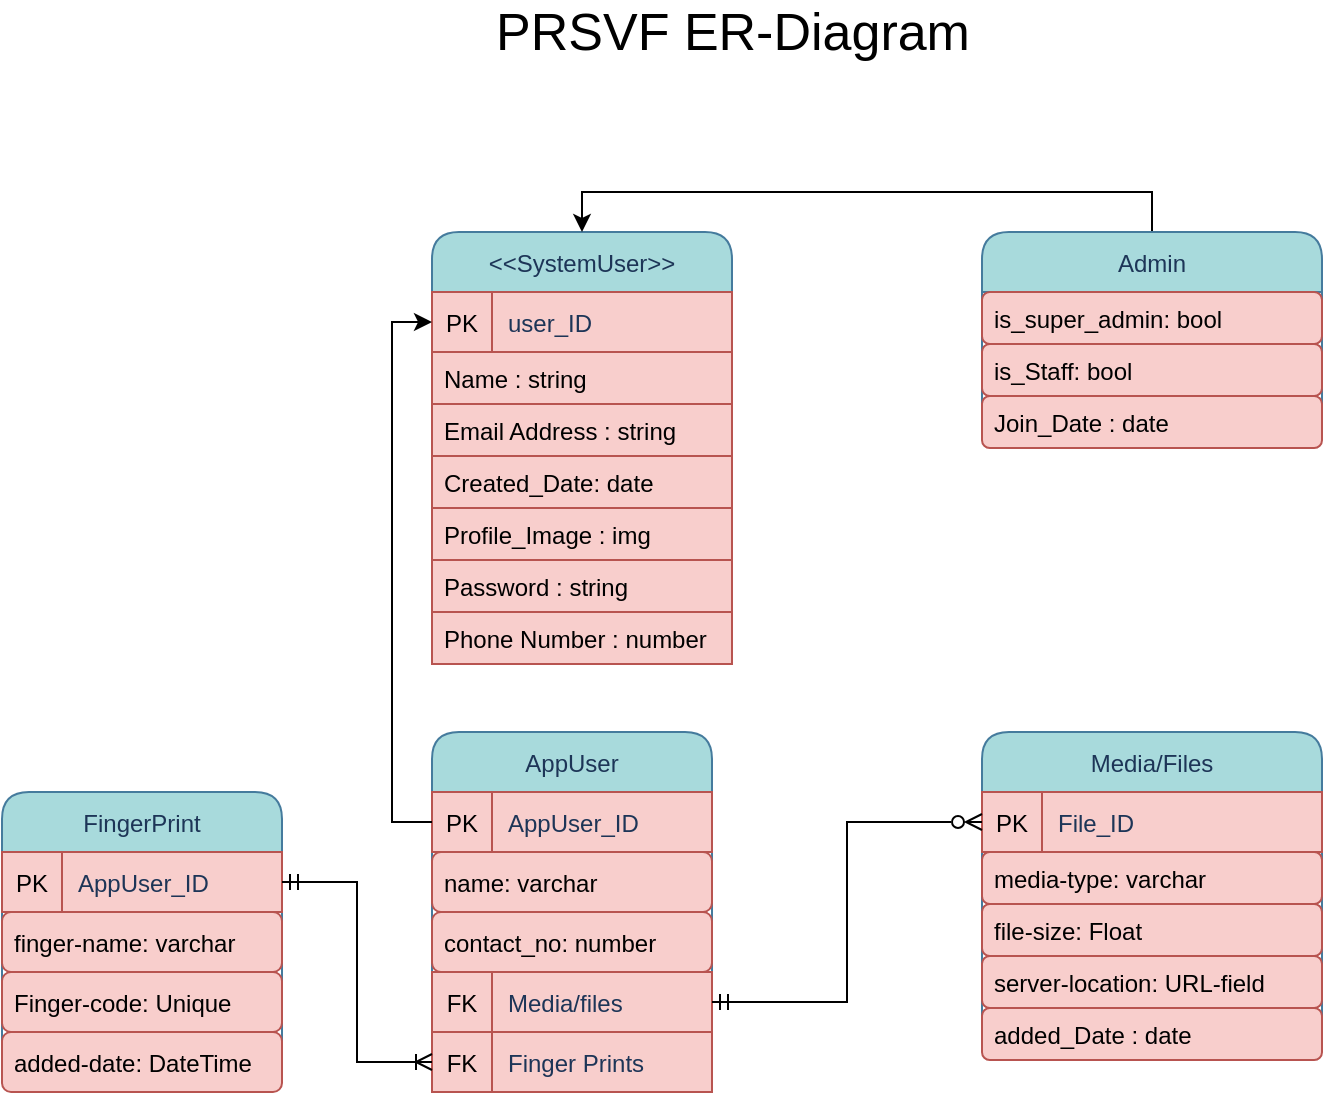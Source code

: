 <mxfile version="18.1.3" type="device"><diagram id="pDiGBoI9lQJmyKDAuhLE" name="Page-1"><mxGraphModel dx="1234" dy="683" grid="1" gridSize="10" guides="1" tooltips="1" connect="1" arrows="1" fold="1" page="1" pageScale="1" pageWidth="850" pageHeight="1100" math="0" shadow="0"><root><mxCell id="0"/><mxCell id="1" parent="0"/><mxCell id="FvrACNzIsoUMVTlNq9Hy-1" value="&lt;&lt;SystemUser&gt;&gt;" style="swimlane;fontStyle=0;childLayout=stackLayout;horizontal=1;startSize=30;horizontalStack=0;resizeParent=1;resizeParentMax=0;resizeLast=0;collapsible=1;marginBottom=0;rounded=1;fontColor=#1D3557;strokeColor=#457B9D;fillColor=#A8DADC;" vertex="1" parent="1"><mxGeometry x="275" y="120" width="150" height="216" as="geometry"/></mxCell><mxCell id="FvrACNzIsoUMVTlNq9Hy-2" value="" style="shape=table;startSize=0;container=1;collapsible=1;childLayout=tableLayout;fixedRows=1;rowLines=0;fontStyle=0;align=center;resizeLast=1;strokeColor=#b85450;fillColor=#f8cecc;rounded=1;sketch=0;fontColor=#000000;" vertex="1" parent="FvrACNzIsoUMVTlNq9Hy-1"><mxGeometry y="30" width="150" height="30" as="geometry"/></mxCell><mxCell id="FvrACNzIsoUMVTlNq9Hy-3" value="" style="shape=partialRectangle;collapsible=0;dropTarget=0;pointerEvents=0;fillColor=none;top=0;left=0;bottom=0;right=0;points=[[0,0.5],[1,0.5]];portConstraint=eastwest;rounded=0;sketch=0;fontColor=#1D3557;strokeColor=#457B9D;" vertex="1" parent="FvrACNzIsoUMVTlNq9Hy-2"><mxGeometry width="150" height="30" as="geometry"/></mxCell><mxCell id="FvrACNzIsoUMVTlNq9Hy-4" value="PK" style="shape=partialRectangle;connectable=0;fillColor=none;top=0;left=0;bottom=0;right=0;fontStyle=0;overflow=hidden;rounded=0;sketch=0;fontColor=#000000;strokeColor=#457B9D;" vertex="1" parent="FvrACNzIsoUMVTlNq9Hy-3"><mxGeometry width="30" height="30" as="geometry"><mxRectangle width="30" height="30" as="alternateBounds"/></mxGeometry></mxCell><mxCell id="FvrACNzIsoUMVTlNq9Hy-5" value="user_ID" style="shape=partialRectangle;connectable=0;fillColor=none;top=0;left=0;bottom=0;right=0;align=left;spacingLeft=6;fontStyle=0;overflow=hidden;rounded=0;sketch=0;fontColor=#1D3557;strokeColor=#457B9D;" vertex="1" parent="FvrACNzIsoUMVTlNq9Hy-3"><mxGeometry x="30" width="120" height="30" as="geometry"><mxRectangle width="120" height="30" as="alternateBounds"/></mxGeometry></mxCell><mxCell id="FvrACNzIsoUMVTlNq9Hy-6" value="Name : string" style="text;align=left;verticalAlign=top;spacingLeft=4;spacingRight=4;overflow=hidden;rotatable=0;points=[[0,0.5],[1,0.5]];portConstraint=eastwest;fillColor=#f8cecc;strokeColor=#b85450;" vertex="1" parent="FvrACNzIsoUMVTlNq9Hy-1"><mxGeometry y="60" width="150" height="26" as="geometry"/></mxCell><mxCell id="FvrACNzIsoUMVTlNq9Hy-7" value="Email Address : string" style="text;align=left;verticalAlign=top;spacingLeft=4;spacingRight=4;overflow=hidden;rotatable=0;points=[[0,0.5],[1,0.5]];portConstraint=eastwest;rounded=0;shadow=0;html=0;fillColor=#f8cecc;strokeColor=#b85450;" vertex="1" parent="FvrACNzIsoUMVTlNq9Hy-1"><mxGeometry y="86" width="150" height="26" as="geometry"/></mxCell><mxCell id="FvrACNzIsoUMVTlNq9Hy-8" value="Created_Date: date" style="text;align=left;verticalAlign=top;spacingLeft=4;spacingRight=4;overflow=hidden;rotatable=0;points=[[0,0.5],[1,0.5]];portConstraint=eastwest;rounded=0;shadow=0;html=0;fillColor=#f8cecc;strokeColor=#b85450;" vertex="1" parent="FvrACNzIsoUMVTlNq9Hy-1"><mxGeometry y="112" width="150" height="26" as="geometry"/></mxCell><mxCell id="FvrACNzIsoUMVTlNq9Hy-9" value="Profile_Image : img" style="text;align=left;verticalAlign=top;spacingLeft=4;spacingRight=4;overflow=hidden;rotatable=0;points=[[0,0.5],[1,0.5]];portConstraint=eastwest;rounded=0;shadow=0;html=0;fillColor=#f8cecc;strokeColor=#b85450;" vertex="1" parent="FvrACNzIsoUMVTlNq9Hy-1"><mxGeometry y="138" width="150" height="26" as="geometry"/></mxCell><mxCell id="FvrACNzIsoUMVTlNq9Hy-10" value="Password : string" style="text;align=left;verticalAlign=top;spacingLeft=4;spacingRight=4;overflow=hidden;rotatable=0;points=[[0,0.5],[1,0.5]];portConstraint=eastwest;rounded=0;shadow=0;html=0;fillColor=#f8cecc;strokeColor=#b85450;" vertex="1" parent="FvrACNzIsoUMVTlNq9Hy-1"><mxGeometry y="164" width="150" height="26" as="geometry"/></mxCell><mxCell id="FvrACNzIsoUMVTlNq9Hy-11" value="Phone Number : number" style="text;align=left;verticalAlign=top;spacingLeft=4;spacingRight=4;overflow=hidden;rotatable=0;points=[[0,0.5],[1,0.5]];portConstraint=eastwest;rounded=0;shadow=0;html=0;fillColor=#f8cecc;strokeColor=#b85450;" vertex="1" parent="FvrACNzIsoUMVTlNq9Hy-1"><mxGeometry y="190" width="150" height="26" as="geometry"/></mxCell><mxCell id="FvrACNzIsoUMVTlNq9Hy-12" value="AppUser" style="swimlane;fontStyle=0;childLayout=stackLayout;horizontal=1;startSize=30;horizontalStack=0;resizeParent=1;resizeParentMax=0;resizeLast=0;collapsible=1;marginBottom=0;rounded=1;fontColor=#1D3557;strokeColor=#457B9D;fillColor=#A8DADC;" vertex="1" parent="1"><mxGeometry x="275" y="370" width="140" height="180" as="geometry"/></mxCell><mxCell id="FvrACNzIsoUMVTlNq9Hy-13" value="" style="shape=table;startSize=0;container=1;collapsible=1;childLayout=tableLayout;fixedRows=1;rowLines=0;fontStyle=0;align=center;resizeLast=1;strokeColor=#b85450;fillColor=#f8cecc;rounded=1;sketch=0;fontColor=#000000;" vertex="1" parent="FvrACNzIsoUMVTlNq9Hy-12"><mxGeometry y="30" width="140" height="30" as="geometry"/></mxCell><mxCell id="FvrACNzIsoUMVTlNq9Hy-14" value="" style="shape=partialRectangle;collapsible=0;dropTarget=0;pointerEvents=0;fillColor=none;top=0;left=0;bottom=0;right=0;points=[[0,0.5],[1,0.5]];portConstraint=eastwest;rounded=0;sketch=0;fontColor=#1D3557;strokeColor=#457B9D;" vertex="1" parent="FvrACNzIsoUMVTlNq9Hy-13"><mxGeometry width="140" height="30" as="geometry"/></mxCell><mxCell id="FvrACNzIsoUMVTlNq9Hy-15" value="PK" style="shape=partialRectangle;connectable=0;fillColor=none;top=0;left=0;bottom=0;right=0;fontStyle=0;overflow=hidden;rounded=0;sketch=0;fontColor=#000000;strokeColor=#457B9D;" vertex="1" parent="FvrACNzIsoUMVTlNq9Hy-14"><mxGeometry width="30" height="30" as="geometry"><mxRectangle width="30" height="30" as="alternateBounds"/></mxGeometry></mxCell><mxCell id="FvrACNzIsoUMVTlNq9Hy-16" value="AppUser_ID" style="shape=partialRectangle;connectable=0;fillColor=none;top=0;left=0;bottom=0;right=0;align=left;spacingLeft=6;fontStyle=0;overflow=hidden;rounded=0;sketch=0;fontColor=#1D3557;strokeColor=#457B9D;" vertex="1" parent="FvrACNzIsoUMVTlNq9Hy-14"><mxGeometry x="30" width="110" height="30" as="geometry"><mxRectangle width="110" height="30" as="alternateBounds"/></mxGeometry></mxCell><mxCell id="FvrACNzIsoUMVTlNq9Hy-17" value="name: varchar" style="text;strokeColor=#b85450;fillColor=#f8cecc;align=left;verticalAlign=middle;spacingLeft=4;spacingRight=4;overflow=hidden;points=[[0,0.5],[1,0.5]];portConstraint=eastwest;rotatable=0;rounded=1;" vertex="1" parent="FvrACNzIsoUMVTlNq9Hy-12"><mxGeometry y="60" width="140" height="30" as="geometry"/></mxCell><mxCell id="FvrACNzIsoUMVTlNq9Hy-18" value="contact_no: number" style="text;strokeColor=#b85450;fillColor=#f8cecc;align=left;verticalAlign=middle;spacingLeft=4;spacingRight=4;overflow=hidden;points=[[0,0.5],[1,0.5]];portConstraint=eastwest;rotatable=0;rounded=1;" vertex="1" parent="FvrACNzIsoUMVTlNq9Hy-12"><mxGeometry y="90" width="140" height="30" as="geometry"/></mxCell><mxCell id="FvrACNzIsoUMVTlNq9Hy-19" value="" style="shape=table;startSize=0;container=1;collapsible=1;childLayout=tableLayout;fixedRows=1;rowLines=0;fontStyle=0;align=center;resizeLast=1;strokeColor=#b85450;fillColor=#f8cecc;rounded=1;sketch=0;fontColor=#000000;" vertex="1" parent="FvrACNzIsoUMVTlNq9Hy-12"><mxGeometry y="120" width="140" height="30" as="geometry"/></mxCell><mxCell id="FvrACNzIsoUMVTlNq9Hy-20" value="" style="shape=partialRectangle;collapsible=0;dropTarget=0;pointerEvents=0;fillColor=none;top=0;left=0;bottom=0;right=0;points=[[0,0.5],[1,0.5]];portConstraint=eastwest;rounded=0;sketch=0;fontColor=#1D3557;strokeColor=#457B9D;" vertex="1" parent="FvrACNzIsoUMVTlNq9Hy-19"><mxGeometry width="140" height="30" as="geometry"/></mxCell><mxCell id="FvrACNzIsoUMVTlNq9Hy-21" value="FK" style="shape=partialRectangle;connectable=0;fillColor=none;top=0;left=0;bottom=0;right=0;fontStyle=0;overflow=hidden;rounded=0;sketch=0;fontColor=#000000;strokeColor=#457B9D;" vertex="1" parent="FvrACNzIsoUMVTlNq9Hy-20"><mxGeometry width="30" height="30" as="geometry"><mxRectangle width="30" height="30" as="alternateBounds"/></mxGeometry></mxCell><mxCell id="FvrACNzIsoUMVTlNq9Hy-22" value="Media/files" style="shape=partialRectangle;connectable=0;fillColor=none;top=0;left=0;bottom=0;right=0;align=left;spacingLeft=6;fontStyle=0;overflow=hidden;rounded=0;sketch=0;fontColor=#1D3557;strokeColor=#457B9D;" vertex="1" parent="FvrACNzIsoUMVTlNq9Hy-20"><mxGeometry x="30" width="110" height="30" as="geometry"><mxRectangle width="110" height="30" as="alternateBounds"/></mxGeometry></mxCell><mxCell id="FvrACNzIsoUMVTlNq9Hy-57" value="" style="shape=table;startSize=0;container=1;collapsible=1;childLayout=tableLayout;fixedRows=1;rowLines=0;fontStyle=0;align=center;resizeLast=1;strokeColor=#b85450;fillColor=#f8cecc;rounded=1;sketch=0;fontColor=#000000;" vertex="1" parent="FvrACNzIsoUMVTlNq9Hy-12"><mxGeometry y="150" width="140" height="30" as="geometry"/></mxCell><mxCell id="FvrACNzIsoUMVTlNq9Hy-58" value="" style="shape=partialRectangle;collapsible=0;dropTarget=0;pointerEvents=0;fillColor=none;top=0;left=0;bottom=0;right=0;points=[[0,0.5],[1,0.5]];portConstraint=eastwest;rounded=0;sketch=0;fontColor=#1D3557;strokeColor=#457B9D;" vertex="1" parent="FvrACNzIsoUMVTlNq9Hy-57"><mxGeometry width="140" height="30" as="geometry"/></mxCell><mxCell id="FvrACNzIsoUMVTlNq9Hy-59" value="FK" style="shape=partialRectangle;connectable=0;fillColor=none;top=0;left=0;bottom=0;right=0;fontStyle=0;overflow=hidden;rounded=0;sketch=0;fontColor=#000000;strokeColor=#457B9D;" vertex="1" parent="FvrACNzIsoUMVTlNq9Hy-58"><mxGeometry width="30" height="30" as="geometry"><mxRectangle width="30" height="30" as="alternateBounds"/></mxGeometry></mxCell><mxCell id="FvrACNzIsoUMVTlNq9Hy-60" value="Finger Prints" style="shape=partialRectangle;connectable=0;fillColor=none;top=0;left=0;bottom=0;right=0;align=left;spacingLeft=6;fontStyle=0;overflow=hidden;rounded=0;sketch=0;fontColor=#1D3557;strokeColor=#457B9D;" vertex="1" parent="FvrACNzIsoUMVTlNq9Hy-58"><mxGeometry x="30" width="110" height="30" as="geometry"><mxRectangle width="110" height="30" as="alternateBounds"/></mxGeometry></mxCell><mxCell id="FvrACNzIsoUMVTlNq9Hy-23" style="edgeStyle=orthogonalEdgeStyle;rounded=0;orthogonalLoop=1;jettySize=auto;html=1;exitX=0;exitY=0.5;exitDx=0;exitDy=0;entryX=0;entryY=0.5;entryDx=0;entryDy=0;" edge="1" parent="1" source="FvrACNzIsoUMVTlNq9Hy-14" target="FvrACNzIsoUMVTlNq9Hy-3"><mxGeometry relative="1" as="geometry"/></mxCell><mxCell id="FvrACNzIsoUMVTlNq9Hy-45" style="edgeStyle=orthogonalEdgeStyle;rounded=0;orthogonalLoop=1;jettySize=auto;html=1;exitX=0.5;exitY=0;exitDx=0;exitDy=0;entryX=0.5;entryY=0;entryDx=0;entryDy=0;startArrow=none;startFill=0;endArrow=classic;endFill=1;" edge="1" parent="1" source="FvrACNzIsoUMVTlNq9Hy-24" target="FvrACNzIsoUMVTlNq9Hy-1"><mxGeometry relative="1" as="geometry"/></mxCell><mxCell id="FvrACNzIsoUMVTlNq9Hy-24" value="Admin" style="swimlane;fontStyle=0;childLayout=stackLayout;horizontal=1;startSize=30;horizontalStack=0;resizeParent=1;resizeParentMax=0;resizeLast=0;collapsible=1;marginBottom=0;rounded=1;fontColor=#1D3557;strokeColor=#457B9D;fillColor=#A8DADC;" vertex="1" parent="1"><mxGeometry x="550" y="120" width="170" height="108" as="geometry"/></mxCell><mxCell id="FvrACNzIsoUMVTlNq9Hy-25" value="is_super_admin: bool" style="text;align=left;verticalAlign=top;spacingLeft=4;spacingRight=4;overflow=hidden;rotatable=0;points=[[0,0.5],[1,0.5]];portConstraint=eastwest;fillColor=#f8cecc;strokeColor=#b85450;rounded=1;" vertex="1" parent="FvrACNzIsoUMVTlNq9Hy-24"><mxGeometry y="30" width="170" height="26" as="geometry"/></mxCell><mxCell id="FvrACNzIsoUMVTlNq9Hy-26" value="is_Staff: bool" style="text;align=left;verticalAlign=top;spacingLeft=4;spacingRight=4;overflow=hidden;rotatable=0;points=[[0,0.5],[1,0.5]];portConstraint=eastwest;fillColor=#f8cecc;strokeColor=#b85450;rounded=1;" vertex="1" parent="FvrACNzIsoUMVTlNq9Hy-24"><mxGeometry y="56" width="170" height="26" as="geometry"/></mxCell><mxCell id="FvrACNzIsoUMVTlNq9Hy-27" value="Join_Date : date" style="text;align=left;verticalAlign=top;spacingLeft=4;spacingRight=4;overflow=hidden;rotatable=0;points=[[0,0.5],[1,0.5]];portConstraint=eastwest;fillColor=#f8cecc;strokeColor=#b85450;rounded=1;" vertex="1" parent="FvrACNzIsoUMVTlNq9Hy-24"><mxGeometry y="82" width="170" height="26" as="geometry"/></mxCell><mxCell id="FvrACNzIsoUMVTlNq9Hy-28" value="FingerPrint" style="swimlane;fontStyle=0;childLayout=stackLayout;horizontal=1;startSize=30;horizontalStack=0;resizeParent=1;resizeParentMax=0;resizeLast=0;collapsible=1;marginBottom=0;rounded=1;fontColor=#1D3557;strokeColor=#457B9D;fillColor=#A8DADC;" vertex="1" parent="1"><mxGeometry x="60" y="400" width="140" height="150" as="geometry"/></mxCell><mxCell id="FvrACNzIsoUMVTlNq9Hy-29" value="" style="shape=table;startSize=0;container=1;collapsible=1;childLayout=tableLayout;fixedRows=1;rowLines=0;fontStyle=0;align=center;resizeLast=1;strokeColor=#b85450;fillColor=#f8cecc;rounded=1;sketch=0;fontColor=#000000;" vertex="1" parent="FvrACNzIsoUMVTlNq9Hy-28"><mxGeometry y="30" width="140" height="30" as="geometry"/></mxCell><mxCell id="FvrACNzIsoUMVTlNq9Hy-30" value="" style="shape=partialRectangle;collapsible=0;dropTarget=0;pointerEvents=0;fillColor=none;top=0;left=0;bottom=0;right=0;points=[[0,0.5],[1,0.5]];portConstraint=eastwest;rounded=0;sketch=0;fontColor=#1D3557;strokeColor=#457B9D;" vertex="1" parent="FvrACNzIsoUMVTlNq9Hy-29"><mxGeometry width="140" height="30" as="geometry"/></mxCell><mxCell id="FvrACNzIsoUMVTlNq9Hy-31" value="PK" style="shape=partialRectangle;connectable=0;fillColor=none;top=0;left=0;bottom=0;right=0;fontStyle=0;overflow=hidden;rounded=0;sketch=0;fontColor=#000000;strokeColor=#457B9D;" vertex="1" parent="FvrACNzIsoUMVTlNq9Hy-30"><mxGeometry width="30" height="30" as="geometry"><mxRectangle width="30" height="30" as="alternateBounds"/></mxGeometry></mxCell><mxCell id="FvrACNzIsoUMVTlNq9Hy-32" value="AppUser_ID" style="shape=partialRectangle;connectable=0;fillColor=none;top=0;left=0;bottom=0;right=0;align=left;spacingLeft=6;fontStyle=0;overflow=hidden;rounded=0;sketch=0;fontColor=#1D3557;strokeColor=#457B9D;" vertex="1" parent="FvrACNzIsoUMVTlNq9Hy-30"><mxGeometry x="30" width="110" height="30" as="geometry"><mxRectangle width="110" height="30" as="alternateBounds"/></mxGeometry></mxCell><mxCell id="FvrACNzIsoUMVTlNq9Hy-33" value="finger-name: varchar" style="text;strokeColor=#b85450;fillColor=#f8cecc;align=left;verticalAlign=middle;spacingLeft=4;spacingRight=4;overflow=hidden;points=[[0,0.5],[1,0.5]];portConstraint=eastwest;rotatable=0;rounded=1;" vertex="1" parent="FvrACNzIsoUMVTlNq9Hy-28"><mxGeometry y="60" width="140" height="30" as="geometry"/></mxCell><mxCell id="FvrACNzIsoUMVTlNq9Hy-34" value="Finger-code: Unique" style="text;strokeColor=#b85450;fillColor=#f8cecc;align=left;verticalAlign=middle;spacingLeft=4;spacingRight=4;overflow=hidden;points=[[0,0.5],[1,0.5]];portConstraint=eastwest;rotatable=0;rounded=1;" vertex="1" parent="FvrACNzIsoUMVTlNq9Hy-28"><mxGeometry y="90" width="140" height="30" as="geometry"/></mxCell><mxCell id="FvrACNzIsoUMVTlNq9Hy-43" value="added-date: DateTime" style="text;strokeColor=#b85450;fillColor=#f8cecc;align=left;verticalAlign=middle;spacingLeft=4;spacingRight=4;overflow=hidden;points=[[0,0.5],[1,0.5]];portConstraint=eastwest;rotatable=0;rounded=1;" vertex="1" parent="FvrACNzIsoUMVTlNq9Hy-28"><mxGeometry y="120" width="140" height="30" as="geometry"/></mxCell><mxCell id="FvrACNzIsoUMVTlNq9Hy-44" style="edgeStyle=orthogonalEdgeStyle;rounded=0;orthogonalLoop=1;jettySize=auto;html=1;exitX=1;exitY=0.5;exitDx=0;exitDy=0;entryX=0;entryY=0.5;entryDx=0;entryDy=0;endArrow=ERoneToMany;endFill=0;startArrow=ERmandOne;startFill=0;" edge="1" parent="1" source="FvrACNzIsoUMVTlNq9Hy-30" target="FvrACNzIsoUMVTlNq9Hy-58"><mxGeometry relative="1" as="geometry"/></mxCell><mxCell id="FvrACNzIsoUMVTlNq9Hy-46" value="&lt;font style=&quot;font-size: 26px;&quot;&gt;PRSVF ER-Diagram&lt;/font&gt;" style="text;html=1;align=center;verticalAlign=middle;resizable=0;points=[];autosize=1;strokeColor=none;fillColor=none;" vertex="1" parent="1"><mxGeometry x="300" y="10" width="250" height="20" as="geometry"/></mxCell><mxCell id="FvrACNzIsoUMVTlNq9Hy-47" value="Media/Files" style="swimlane;fontStyle=0;childLayout=stackLayout;horizontal=1;startSize=30;horizontalStack=0;resizeParent=1;resizeParentMax=0;resizeLast=0;collapsible=1;marginBottom=0;rounded=1;fontColor=#1D3557;strokeColor=#457B9D;fillColor=#A8DADC;" vertex="1" parent="1"><mxGeometry x="550" y="370" width="170" height="164" as="geometry"/></mxCell><mxCell id="FvrACNzIsoUMVTlNq9Hy-51" value="" style="shape=table;startSize=0;container=1;collapsible=1;childLayout=tableLayout;fixedRows=1;rowLines=0;fontStyle=0;align=center;resizeLast=1;strokeColor=#b85450;fillColor=#f8cecc;rounded=1;sketch=0;fontColor=#000000;" vertex="1" parent="FvrACNzIsoUMVTlNq9Hy-47"><mxGeometry y="30" width="170" height="30" as="geometry"/></mxCell><mxCell id="FvrACNzIsoUMVTlNq9Hy-52" value="" style="shape=partialRectangle;collapsible=0;dropTarget=0;pointerEvents=0;fillColor=none;top=0;left=0;bottom=0;right=0;points=[[0,0.5],[1,0.5]];portConstraint=eastwest;rounded=0;sketch=0;fontColor=#1D3557;strokeColor=#457B9D;" vertex="1" parent="FvrACNzIsoUMVTlNq9Hy-51"><mxGeometry width="170" height="30" as="geometry"/></mxCell><mxCell id="FvrACNzIsoUMVTlNq9Hy-53" value="PK" style="shape=partialRectangle;connectable=0;fillColor=none;top=0;left=0;bottom=0;right=0;fontStyle=0;overflow=hidden;rounded=0;sketch=0;fontColor=#000000;strokeColor=#457B9D;" vertex="1" parent="FvrACNzIsoUMVTlNq9Hy-52"><mxGeometry width="30" height="30" as="geometry"><mxRectangle width="30" height="30" as="alternateBounds"/></mxGeometry></mxCell><mxCell id="FvrACNzIsoUMVTlNq9Hy-54" value="File_ID" style="shape=partialRectangle;connectable=0;fillColor=none;top=0;left=0;bottom=0;right=0;align=left;spacingLeft=6;fontStyle=0;overflow=hidden;rounded=0;sketch=0;fontColor=#1D3557;strokeColor=#457B9D;" vertex="1" parent="FvrACNzIsoUMVTlNq9Hy-52"><mxGeometry x="30" width="140" height="30" as="geometry"><mxRectangle width="140" height="30" as="alternateBounds"/></mxGeometry></mxCell><mxCell id="FvrACNzIsoUMVTlNq9Hy-48" value="media-type: varchar" style="text;align=left;verticalAlign=top;spacingLeft=4;spacingRight=4;overflow=hidden;rotatable=0;points=[[0,0.5],[1,0.5]];portConstraint=eastwest;fillColor=#f8cecc;strokeColor=#b85450;rounded=1;" vertex="1" parent="FvrACNzIsoUMVTlNq9Hy-47"><mxGeometry y="60" width="170" height="26" as="geometry"/></mxCell><mxCell id="FvrACNzIsoUMVTlNq9Hy-49" value="file-size: Float" style="text;align=left;verticalAlign=top;spacingLeft=4;spacingRight=4;overflow=hidden;rotatable=0;points=[[0,0.5],[1,0.5]];portConstraint=eastwest;fillColor=#f8cecc;strokeColor=#b85450;rounded=1;" vertex="1" parent="FvrACNzIsoUMVTlNq9Hy-47"><mxGeometry y="86" width="170" height="26" as="geometry"/></mxCell><mxCell id="FvrACNzIsoUMVTlNq9Hy-55" value="server-location: URL-field" style="text;align=left;verticalAlign=top;spacingLeft=4;spacingRight=4;overflow=hidden;rotatable=0;points=[[0,0.5],[1,0.5]];portConstraint=eastwest;fillColor=#f8cecc;strokeColor=#b85450;rounded=1;" vertex="1" parent="FvrACNzIsoUMVTlNq9Hy-47"><mxGeometry y="112" width="170" height="26" as="geometry"/></mxCell><mxCell id="FvrACNzIsoUMVTlNq9Hy-50" value="added_Date : date" style="text;align=left;verticalAlign=top;spacingLeft=4;spacingRight=4;overflow=hidden;rotatable=0;points=[[0,0.5],[1,0.5]];portConstraint=eastwest;fillColor=#f8cecc;strokeColor=#b85450;rounded=1;" vertex="1" parent="FvrACNzIsoUMVTlNq9Hy-47"><mxGeometry y="138" width="170" height="26" as="geometry"/></mxCell><mxCell id="FvrACNzIsoUMVTlNq9Hy-61" style="edgeStyle=orthogonalEdgeStyle;rounded=0;orthogonalLoop=1;jettySize=auto;html=1;exitX=0;exitY=0.5;exitDx=0;exitDy=0;entryX=1;entryY=0.5;entryDx=0;entryDy=0;fontSize=26;startArrow=ERzeroToMany;startFill=0;endArrow=ERmandOne;endFill=0;" edge="1" parent="1" source="FvrACNzIsoUMVTlNq9Hy-52" target="FvrACNzIsoUMVTlNq9Hy-20"><mxGeometry relative="1" as="geometry"/></mxCell></root></mxGraphModel></diagram></mxfile>